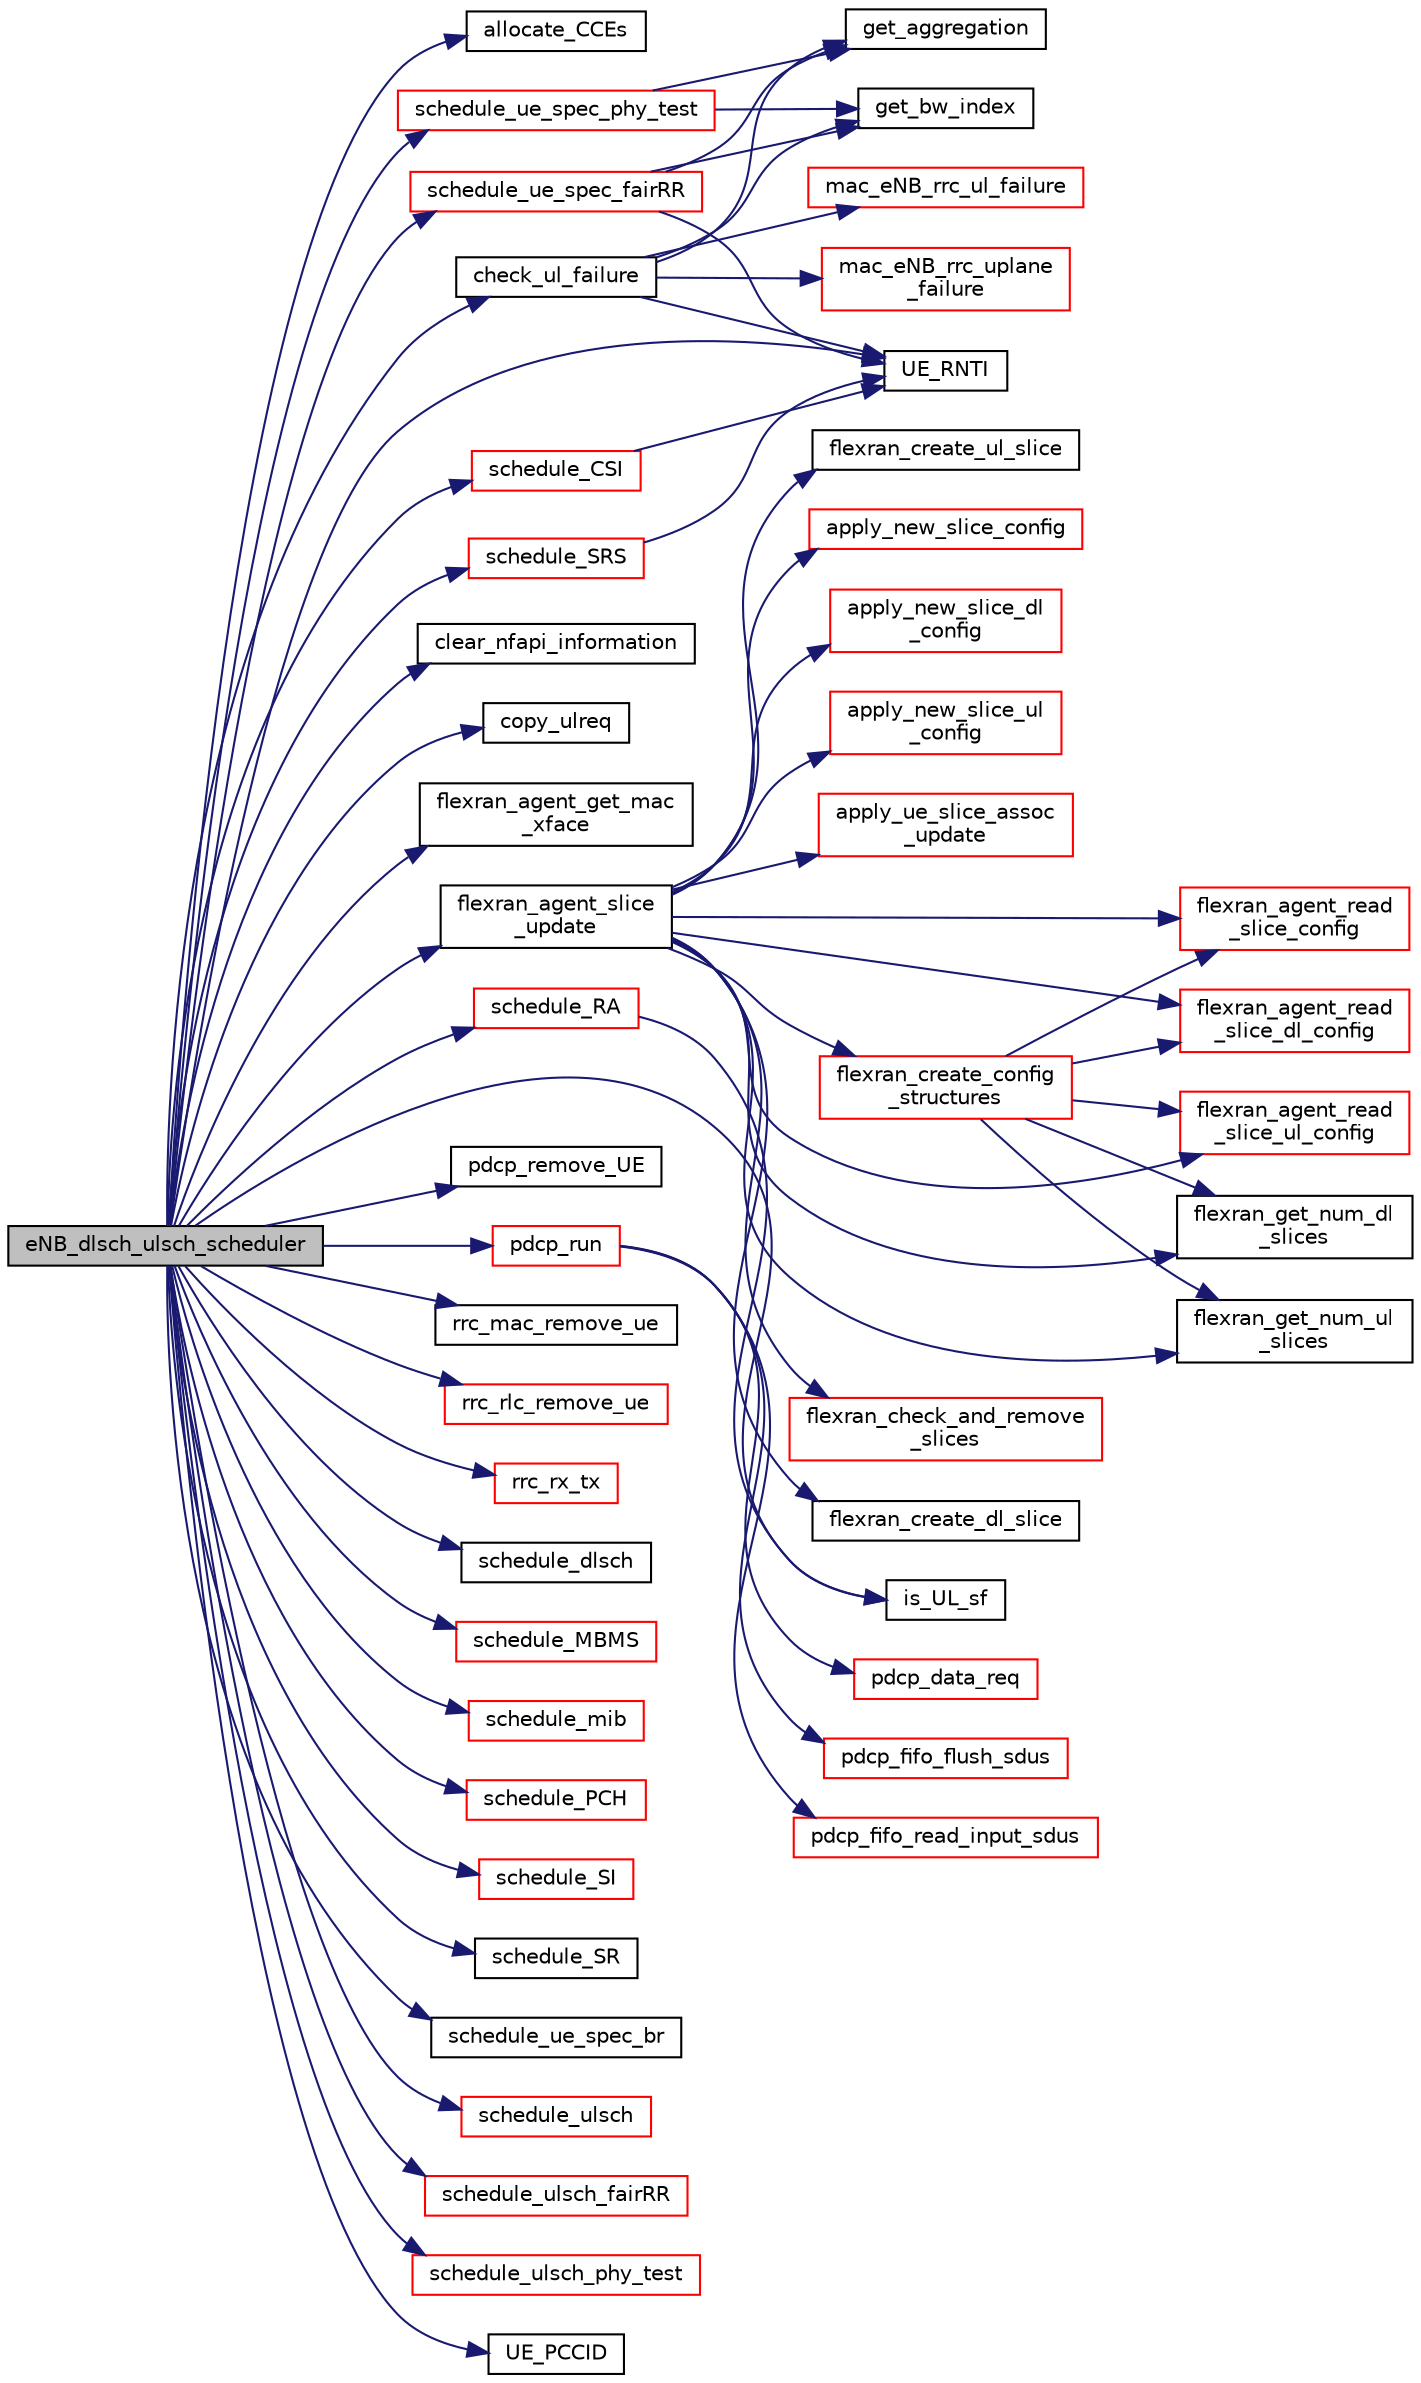 digraph "eNB_dlsch_ulsch_scheduler"
{
 // LATEX_PDF_SIZE
  edge [fontname="Helvetica",fontsize="10",labelfontname="Helvetica",labelfontsize="10"];
  node [fontname="Helvetica",fontsize="10",shape=record];
  rankdir="LR";
  Node1 [label="eNB_dlsch_ulsch_scheduler",height=0.2,width=0.4,color="black", fillcolor="grey75", style="filled", fontcolor="black",tooltip=" "];
  Node1 -> Node2 [color="midnightblue",fontsize="10",style="solid",fontname="Helvetica"];
  Node2 [label="allocate_CCEs",height=0.2,width=0.4,color="black", fillcolor="white", style="filled",URL="$group____mac.html#ga08cfa26038e6093a403c015ec8bc3a4c",tooltip=" "];
  Node1 -> Node3 [color="midnightblue",fontsize="10",style="solid",fontname="Helvetica"];
  Node3 [label="check_ul_failure",height=0.2,width=0.4,color="black", fillcolor="white", style="filled",URL="$eNB__scheduler_8c.html#af48e560265cb7fa55295580e5fdca021",tooltip=" "];
  Node3 -> Node4 [color="midnightblue",fontsize="10",style="solid",fontname="Helvetica"];
  Node4 [label="get_aggregation",height=0.2,width=0.4,color="black", fillcolor="white", style="filled",URL="$group____mac.html#ga4c2fbdb0dfe9c6eb3eea73322800e767",tooltip=" "];
  Node3 -> Node5 [color="midnightblue",fontsize="10",style="solid",fontname="Helvetica"];
  Node5 [label="get_bw_index",height=0.2,width=0.4,color="black", fillcolor="white", style="filled",URL="$group____mac.html#ga90192a5bf0a35e59da30cc67f2d17d33",tooltip=" "];
  Node3 -> Node6 [color="midnightblue",fontsize="10",style="solid",fontname="Helvetica"];
  Node6 [label="mac_eNB_rrc_ul_failure",height=0.2,width=0.4,color="red", fillcolor="white", style="filled",URL="$group____rrc.html#gaa98913d60281318aec3c03ffe2c5e910",tooltip=" "];
  Node3 -> Node9 [color="midnightblue",fontsize="10",style="solid",fontname="Helvetica"];
  Node9 [label="mac_eNB_rrc_uplane\l_failure",height=0.2,width=0.4,color="red", fillcolor="white", style="filled",URL="$group____rrc.html#ga46c08149d02629c122d130b2d283bac1",tooltip=" "];
  Node3 -> Node10 [color="midnightblue",fontsize="10",style="solid",fontname="Helvetica"];
  Node10 [label="UE_RNTI",height=0.2,width=0.4,color="black", fillcolor="white", style="filled",URL="$group____mac.html#gab1357b72b8008581c108de6f662a3ca8",tooltip=" "];
  Node1 -> Node11 [color="midnightblue",fontsize="10",style="solid",fontname="Helvetica"];
  Node11 [label="clear_nfapi_information",height=0.2,width=0.4,color="black", fillcolor="white", style="filled",URL="$group____mac.html#ga237541d2b485951631a7f7487adc2314",tooltip=" "];
  Node1 -> Node12 [color="midnightblue",fontsize="10",style="solid",fontname="Helvetica"];
  Node12 [label="copy_ulreq",height=0.2,width=0.4,color="black", fillcolor="white", style="filled",URL="$eNB__scheduler_8c.html#abb2d9b129635102d0df4162258504514",tooltip=" "];
  Node1 -> Node13 [color="midnightblue",fontsize="10",style="solid",fontname="Helvetica"];
  Node13 [label="flexran_agent_get_mac\l_xface",height=0.2,width=0.4,color="black", fillcolor="white", style="filled",URL="$flexran__agent__mac_8c.html#a6ed74fc929d98eb8129181d1f5b00d08",tooltip=" "];
  Node1 -> Node14 [color="midnightblue",fontsize="10",style="solid",fontname="Helvetica"];
  Node14 [label="flexran_agent_slice\l_update",height=0.2,width=0.4,color="black", fillcolor="white", style="filled",URL="$flexran__agent__mac_8c.html#a0d004b81683913813b1f18b1f700e5f3",tooltip=" "];
  Node14 -> Node15 [color="midnightblue",fontsize="10",style="solid",fontname="Helvetica"];
  Node15 [label="apply_new_slice_config",height=0.2,width=0.4,color="red", fillcolor="white", style="filled",URL="$flexran__agent__mac__internal_8c.html#a5eb4a13c2656974e8052d627fffe9267",tooltip=" "];
  Node14 -> Node18 [color="midnightblue",fontsize="10",style="solid",fontname="Helvetica"];
  Node18 [label="apply_new_slice_dl\l_config",height=0.2,width=0.4,color="red", fillcolor="white", style="filled",URL="$flexran__agent__mac__internal_8c.html#a8ccf69e5ff0ea80cd310faa149b4f6c1",tooltip=" "];
  Node14 -> Node30 [color="midnightblue",fontsize="10",style="solid",fontname="Helvetica"];
  Node30 [label="apply_new_slice_ul\l_config",height=0.2,width=0.4,color="red", fillcolor="white", style="filled",URL="$flexran__agent__mac__internal_8c.html#ab2557ab0ae1be3f30d9cc38cf493e1bb",tooltip=" "];
  Node14 -> Node36 [color="midnightblue",fontsize="10",style="solid",fontname="Helvetica"];
  Node36 [label="apply_ue_slice_assoc\l_update",height=0.2,width=0.4,color="red", fillcolor="white", style="filled",URL="$flexran__agent__mac__internal_8c.html#ab9321bf80f8e95903c4cbe8b0e1bc90a",tooltip=" "];
  Node14 -> Node42 [color="midnightblue",fontsize="10",style="solid",fontname="Helvetica"];
  Node42 [label="flexran_agent_read\l_slice_config",height=0.2,width=0.4,color="red", fillcolor="white", style="filled",URL="$flexran__agent__mac__internal_8c.html#a9fb0d92225e3ee54fd4e76e912367148",tooltip=" "];
  Node14 -> Node45 [color="midnightblue",fontsize="10",style="solid",fontname="Helvetica"];
  Node45 [label="flexran_agent_read\l_slice_dl_config",height=0.2,width=0.4,color="red", fillcolor="white", style="filled",URL="$flexran__agent__mac__internal_8c.html#a88e682ddafd4a23f7fb981dbb7d45ad0",tooltip=" "];
  Node14 -> Node56 [color="midnightblue",fontsize="10",style="solid",fontname="Helvetica"];
  Node56 [label="flexran_agent_read\l_slice_ul_config",height=0.2,width=0.4,color="red", fillcolor="white", style="filled",URL="$flexran__agent__mac__internal_8c.html#a48e45f209ddacdd26edad3502a3aa254",tooltip=" "];
  Node14 -> Node62 [color="midnightblue",fontsize="10",style="solid",fontname="Helvetica"];
  Node62 [label="flexran_check_and_remove\l_slices",height=0.2,width=0.4,color="red", fillcolor="white", style="filled",URL="$flexran__agent__mac_8c.html#a1bcf3f37b02517337e303edf543909bf",tooltip=" "];
  Node14 -> Node65 [color="midnightblue",fontsize="10",style="solid",fontname="Helvetica"];
  Node65 [label="flexran_create_config\l_structures",height=0.2,width=0.4,color="red", fillcolor="white", style="filled",URL="$flexran__agent__mac_8c.html#a81d66204be040b0fd5a87299f0f3c4fb",tooltip=" "];
  Node65 -> Node42 [color="midnightblue",fontsize="10",style="solid",fontname="Helvetica"];
  Node65 -> Node45 [color="midnightblue",fontsize="10",style="solid",fontname="Helvetica"];
  Node65 -> Node56 [color="midnightblue",fontsize="10",style="solid",fontname="Helvetica"];
  Node65 -> Node67 [color="midnightblue",fontsize="10",style="solid",fontname="Helvetica"];
  Node67 [label="flexran_get_num_dl\l_slices",height=0.2,width=0.4,color="black", fillcolor="white", style="filled",URL="$flexran__agent__ran__api_8c.html#ad0b02bf84de3d5240cfe5510d5a48f41",tooltip=" "];
  Node65 -> Node68 [color="midnightblue",fontsize="10",style="solid",fontname="Helvetica"];
  Node68 [label="flexran_get_num_ul\l_slices",height=0.2,width=0.4,color="black", fillcolor="white", style="filled",URL="$flexran__agent__ran__api_8c.html#aeae41f5e824f612b8eabb7f487ec28c3",tooltip=" "];
  Node14 -> Node69 [color="midnightblue",fontsize="10",style="solid",fontname="Helvetica"];
  Node69 [label="flexran_create_dl_slice",height=0.2,width=0.4,color="black", fillcolor="white", style="filled",URL="$flexran__agent__ran__api_8c.html#a50093081ce3ee6ff55eae2c051cd03c7",tooltip=" "];
  Node14 -> Node70 [color="midnightblue",fontsize="10",style="solid",fontname="Helvetica"];
  Node70 [label="flexran_create_ul_slice",height=0.2,width=0.4,color="black", fillcolor="white", style="filled",URL="$flexran__agent__ran__api_8c.html#ae48a7f8d6bd5b916e3adb5210e521427",tooltip=" "];
  Node14 -> Node67 [color="midnightblue",fontsize="10",style="solid",fontname="Helvetica"];
  Node14 -> Node68 [color="midnightblue",fontsize="10",style="solid",fontname="Helvetica"];
  Node1 -> Node71 [color="midnightblue",fontsize="10",style="solid",fontname="Helvetica"];
  Node71 [label="is_UL_sf",height=0.2,width=0.4,color="black", fillcolor="white", style="filled",URL="$group____mac.html#gaf47f6641ee54ffd8b8dc98462244048d",tooltip=" "];
  Node1 -> Node72 [color="midnightblue",fontsize="10",style="solid",fontname="Helvetica"];
  Node72 [label="pdcp_remove_UE",height=0.2,width=0.4,color="black", fillcolor="white", style="filled",URL="$group____pdcp.html#ga9eb9a8bc6147fb026ec43b569659fb52",tooltip="Function for RRC to remove UE from PDCP module hashtable."];
  Node1 -> Node73 [color="midnightblue",fontsize="10",style="solid",fontname="Helvetica"];
  Node73 [label="pdcp_run",height=0.2,width=0.4,color="red", fillcolor="white", style="filled",URL="$group____pdcp.html#gaaf877f8fcf559b90eadcbcc2460ba0ef",tooltip="Runs PDCP entity to let it handle incoming/outgoing SDUs."];
  Node73 -> Node74 [color="midnightblue",fontsize="10",style="solid",fontname="Helvetica"];
  Node74 [label="pdcp_data_req",height=0.2,width=0.4,color="red", fillcolor="white", style="filled",URL="$group____pdcp.html#gad6d90c31375a53aa20d12f06bc620b85",tooltip=" "];
  Node73 -> Node78 [color="midnightblue",fontsize="10",style="solid",fontname="Helvetica"];
  Node78 [label="pdcp_fifo_flush_sdus",height=0.2,width=0.4,color="red", fillcolor="white", style="filled",URL="$group____pdcp.html#ga5b4f9ca27aa61b5c96d299de5733baac",tooltip=" "];
  Node73 -> Node83 [color="midnightblue",fontsize="10",style="solid",fontname="Helvetica"];
  Node83 [label="pdcp_fifo_read_input_sdus",height=0.2,width=0.4,color="red", fillcolor="white", style="filled",URL="$group____pdcp.html#gadf140ab34fd99a55b8b383fad506d841",tooltip=" "];
  Node1 -> Node88 [color="midnightblue",fontsize="10",style="solid",fontname="Helvetica"];
  Node88 [label="rrc_mac_remove_ue",height=0.2,width=0.4,color="black", fillcolor="white", style="filled",URL="$group____mac.html#ga2d1a1a9fdd1d4eac3b05078258de538c",tooltip=" "];
  Node1 -> Node89 [color="midnightblue",fontsize="10",style="solid",fontname="Helvetica"];
  Node89 [label="rrc_rlc_remove_ue",height=0.2,width=0.4,color="red", fillcolor="white", style="filled",URL="$group__em.html#ga0da44c486411f7cc9441fe90bfc0e143",tooltip="Remove all RLC protocol instances from all radio bearers allocated to a UE."];
  Node1 -> Node91 [color="midnightblue",fontsize="10",style="solid",fontname="Helvetica"];
  Node91 [label="rrc_rx_tx",height=0.2,width=0.4,color="red", fillcolor="white", style="filled",URL="$LITE_2rrc__common_8c.html#a955366d1b4e84e5a73d64fb8ddf0f7d9",tooltip=" "];
  Node1 -> Node147 [color="midnightblue",fontsize="10",style="solid",fontname="Helvetica"];
  Node147 [label="schedule_CSI",height=0.2,width=0.4,color="red", fillcolor="white", style="filled",URL="$eNB__scheduler_8c.html#a3a4e50a665da2f93aa2b7ad7977ad3d5",tooltip=" "];
  Node147 -> Node10 [color="midnightblue",fontsize="10",style="solid",fontname="Helvetica"];
  Node1 -> Node151 [color="midnightblue",fontsize="10",style="solid",fontname="Helvetica"];
  Node151 [label="schedule_dlsch",height=0.2,width=0.4,color="black", fillcolor="white", style="filled",URL="$group____mac.html#gab28eef1f7da2aa0e4a9c857746d468ac",tooltip="UE specific DLSCH scheduling. Retrieves next ue to be schduled from round-robin scheduler and gets th..."];
  Node1 -> Node152 [color="midnightblue",fontsize="10",style="solid",fontname="Helvetica"];
  Node152 [label="schedule_MBMS",height=0.2,width=0.4,color="red", fillcolor="white", style="filled",URL="$group____mac.html#ga467b6d5c32d1607f95d4da25b18601ad",tooltip="MBMS scheduling: Checking the position for MBSFN subframes. Create MSI, transfer MCCH from RRC to MAC..."];
  Node1 -> Node169 [color="midnightblue",fontsize="10",style="solid",fontname="Helvetica"];
  Node169 [label="schedule_mib",height=0.2,width=0.4,color="red", fillcolor="white", style="filled",URL="$group____mac.html#gab91966c660f32a9e67ea124ed23c7a5f",tooltip="MIB scheduling for PBCH. This function requests the MIB from RRC and provides it to L1."];
  Node1 -> Node170 [color="midnightblue",fontsize="10",style="solid",fontname="Helvetica"];
  Node170 [label="schedule_PCH",height=0.2,width=0.4,color="red", fillcolor="white", style="filled",URL="$group____mac.html#ga315f527307d1f3b4802ebc51a0e00d5f",tooltip="First stage of PCH Scheduling. Gets a PCH SDU from RRC if available and computes the MCS required to ..."];
  Node1 -> Node174 [color="midnightblue",fontsize="10",style="solid",fontname="Helvetica"];
  Node174 [label="schedule_RA",height=0.2,width=0.4,color="red", fillcolor="white", style="filled",URL="$group____mac.html#ga9fced5fac952bd5b3f37c136509d1f2d",tooltip="First stage of Random-Access Scheduling. Loops over the ras and checks if RAR, Msg3 or its retransmis..."];
  Node174 -> Node71 [color="midnightblue",fontsize="10",style="solid",fontname="Helvetica"];
  Node1 -> Node185 [color="midnightblue",fontsize="10",style="solid",fontname="Helvetica"];
  Node185 [label="schedule_SI",height=0.2,width=0.4,color="red", fillcolor="white", style="filled",URL="$group____mac.html#ga89cfae638deeee04f4f6f472029d31e5",tooltip="First stage of SI Scheduling. Gets a SI SDU from RRC if available and computes the MCS required to tr..."];
  Node1 -> Node189 [color="midnightblue",fontsize="10",style="solid",fontname="Helvetica"];
  Node189 [label="schedule_SR",height=0.2,width=0.4,color="black", fillcolor="white", style="filled",URL="$eNB__scheduler_8c.html#a101178d0829e753364e04882940b9f47",tooltip=" "];
  Node1 -> Node190 [color="midnightblue",fontsize="10",style="solid",fontname="Helvetica"];
  Node190 [label="schedule_SRS",height=0.2,width=0.4,color="red", fillcolor="white", style="filled",URL="$eNB__scheduler_8c.html#ac1aa1ee3b32c6bd54c54831b45772b47",tooltip=" "];
  Node190 -> Node10 [color="midnightblue",fontsize="10",style="solid",fontname="Helvetica"];
  Node1 -> Node192 [color="midnightblue",fontsize="10",style="solid",fontname="Helvetica"];
  Node192 [label="schedule_ue_spec_br",height=0.2,width=0.4,color="black", fillcolor="white", style="filled",URL="$group____mac.html#ga71742d8cfb8a67abdd00faa970e9d326",tooltip=" "];
  Node1 -> Node193 [color="midnightblue",fontsize="10",style="solid",fontname="Helvetica"];
  Node193 [label="schedule_ue_spec_fairRR",height=0.2,width=0.4,color="red", fillcolor="white", style="filled",URL="$eNB__scheduler__fairRR_8c.html#a7cb0cf3bc998bebe482e86b52503abb1",tooltip=" "];
  Node193 -> Node4 [color="midnightblue",fontsize="10",style="solid",fontname="Helvetica"];
  Node193 -> Node5 [color="midnightblue",fontsize="10",style="solid",fontname="Helvetica"];
  Node193 -> Node10 [color="midnightblue",fontsize="10",style="solid",fontname="Helvetica"];
  Node1 -> Node217 [color="midnightblue",fontsize="10",style="solid",fontname="Helvetica"];
  Node217 [label="schedule_ue_spec_phy_test",height=0.2,width=0.4,color="red", fillcolor="white", style="filled",URL="$group____mac.html#gaf37ba484dd657678cb1a760027e945e6",tooltip=" "];
  Node217 -> Node4 [color="midnightblue",fontsize="10",style="solid",fontname="Helvetica"];
  Node217 -> Node5 [color="midnightblue",fontsize="10",style="solid",fontname="Helvetica"];
  Node1 -> Node218 [color="midnightblue",fontsize="10",style="solid",fontname="Helvetica"];
  Node218 [label="schedule_ulsch",height=0.2,width=0.4,color="red", fillcolor="white", style="filled",URL="$group____mac.html#ga8b96ae9e7064bd69159f7bc41f2aaba5",tooltip="top ULSCH Scheduling for TDD (config 1-6)."];
  Node1 -> Node228 [color="midnightblue",fontsize="10",style="solid",fontname="Helvetica"];
  Node228 [label="schedule_ulsch_fairRR",height=0.2,width=0.4,color="red", fillcolor="white", style="filled",URL="$eNB__scheduler__fairRR_8c.html#a8146cedda1d2207695a30d8088ecd35e",tooltip=" "];
  Node1 -> Node240 [color="midnightblue",fontsize="10",style="solid",fontname="Helvetica"];
  Node240 [label="schedule_ulsch_phy_test",height=0.2,width=0.4,color="red", fillcolor="white", style="filled",URL="$group____mac.html#ga7150fa1246d2af5b8807841adea861ec",tooltip=" "];
  Node1 -> Node182 [color="midnightblue",fontsize="10",style="solid",fontname="Helvetica"];
  Node182 [label="UE_PCCID",height=0.2,width=0.4,color="black", fillcolor="white", style="filled",URL="$group____mac.html#ga63d612e6b94450ff40406b999ab25448",tooltip=" "];
  Node1 -> Node10 [color="midnightblue",fontsize="10",style="solid",fontname="Helvetica"];
}
